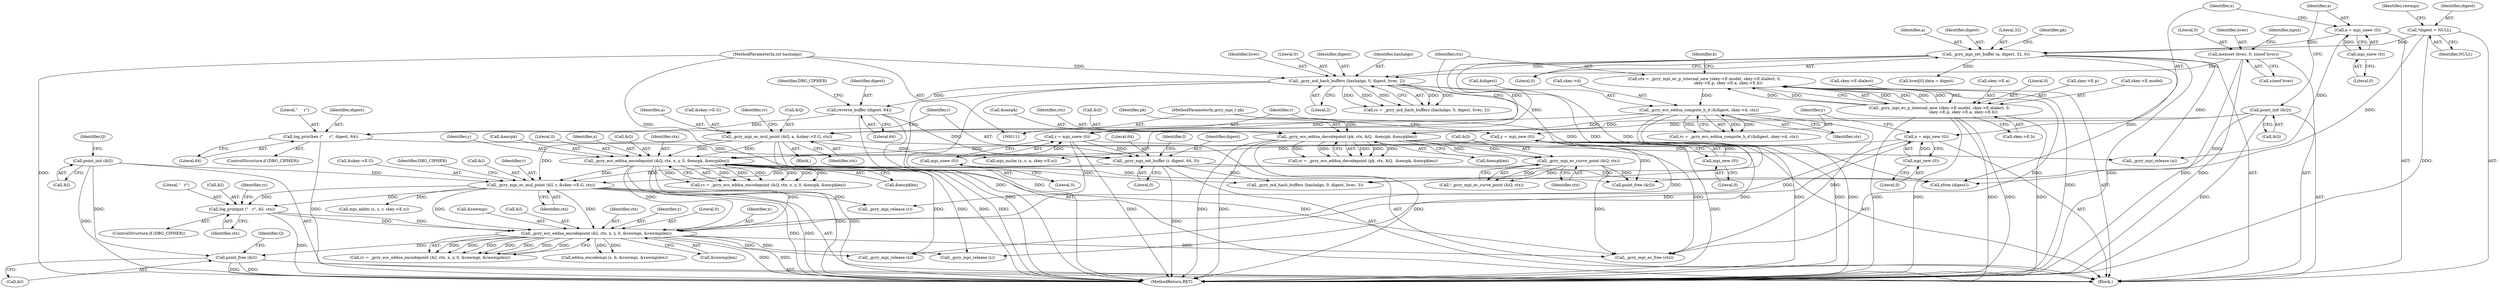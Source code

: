 digraph "0_gnupg_5a22de904a0a366ae79f03ff1e13a1232a89e26b@API" {
"1000598" [label="(Call,point_free (&I))"];
"1000418" [label="(Call,_gcry_ecc_eddsa_encodepoint (&I, ctx, x, y, 0, &rawmpi, &rawmpilen))"];
"1000411" [label="(Call,log_printpnt (\"   r\", &I, ctx))"];
"1000398" [label="(Call,_gcry_mpi_ec_mul_point (&I, r, &skey->E.G, ctx))"];
"1000160" [label="(Call,point_init (&I))"];
"1000393" [label="(Call,_gcry_mpi_set_buffer (r, digest, 64, 0))"];
"1000178" [label="(Call,r = mpi_snew (0))"];
"1000180" [label="(Call,mpi_snew (0))"];
"1000389" [label="(Call,log_printhex (\"     r\", digest, 64))"];
"1000384" [label="(Call,reverse_buffer (digest, 64))"];
"1000375" [label="(Call,_gcry_md_hash_buffers (hashalgo, 0, digest, hvec, 2))"];
"1000116" [label="(MethodParameterIn,int hashalgo)"];
"1000243" [label="(Call,_gcry_mpi_set_buffer (a, digest, 32, 0))"];
"1000166" [label="(Call,a = mpi_snew (0))"];
"1000168" [label="(Call,mpi_snew (0))"];
"1000127" [label="(Call,*digest = NULL)"];
"1000149" [label="(Call,memset (hvec, 0, sizeof hvec))"];
"1000284" [label="(Call,_gcry_mpi_ec_mul_point (&Q, a, &skey->E.G, ctx))"];
"1000163" [label="(Call,point_init (&Q))"];
"1000233" [label="(Call,_gcry_ecc_eddsa_compute_h_d (&digest, skey->d, ctx))"];
"1000182" [label="(Call,ctx = _gcry_mpi_ec_p_internal_new (skey->E.model, skey->E.dialect, 0,\n                                      skey->E.p, skey->E.a, skey->E.b))"];
"1000184" [label="(Call,_gcry_mpi_ec_p_internal_new (skey->E.model, skey->E.dialect, 0,\n                                      skey->E.p, skey->E.a, skey->E.b))"];
"1000273" [label="(Call,_gcry_mpi_ec_curve_point (&Q, ctx))"];
"1000253" [label="(Call,_gcry_ecc_eddsa_decodepoint (pk, ctx, &Q,  &encpk, &encpklen))"];
"1000117" [label="(MethodParameterIn,gcry_mpi_t pk)"];
"1000297" [label="(Call,_gcry_ecc_eddsa_encodepoint (&Q, ctx, x, y, 0, &encpk, &encpklen))"];
"1000170" [label="(Call,x = mpi_new (0))"];
"1000172" [label="(Call,mpi_new (0))"];
"1000174" [label="(Call,y = mpi_new (0))"];
"1000176" [label="(Call,mpi_new (0))"];
"1000251" [label="(Call,rc = _gcry_ecc_eddsa_decodepoint (pk, ctx, &Q,  &encpk, &encpklen))"];
"1000258" [label="(Call,&encpk)"];
"1000412" [label="(Literal,\"   r\")"];
"1000393" [label="(Call,_gcry_mpi_set_buffer (r, digest, 64, 0))"];
"1000397" [label="(Literal,0)"];
"1000424" [label="(Literal,0)"];
"1000537" [label="(Call,mpi_mulm (s, s, a, skey->E.n))"];
"1000172" [label="(Call,mpi_new (0))"];
"1000181" [label="(Literal,0)"];
"1000170" [label="(Call,x = mpi_new (0))"];
"1000415" [label="(Identifier,ctx)"];
"1000408" [label="(Identifier,ctx)"];
"1000260" [label="(Call,&encpklen)"];
"1000249" [label="(Identifier,pk)"];
"1000171" [label="(Identifier,x)"];
"1000378" [label="(Identifier,digest)"];
"1000298" [label="(Call,&Q)"];
"1000169" [label="(Literal,0)"];
"1000594" [label="(Call,xfree (digest))"];
"1000174" [label="(Call,y = mpi_new (0))"];
"1000376" [label="(Identifier,hashalgo)"];
"1000603" [label="(Identifier,Q)"];
"1000151" [label="(Literal,0)"];
"1000296" [label="(Identifier,rc)"];
"1000413" [label="(Call,&I)"];
"1000212" [label="(Identifier,b)"];
"1000590" [label="(Call,_gcry_mpi_release (y))"];
"1000135" [label="(Identifier,rawmpi)"];
"1000201" [label="(Call,skey->E.a)"];
"1000163" [label="(Call,point_init (&Q))"];
"1000164" [label="(Call,&Q)"];
"1000380" [label="(Literal,2)"];
"1000505" [label="(Call,_gcry_md_hash_buffers (hashalgo, 0, digest, hvec, 3))"];
"1000182" [label="(Call,ctx = _gcry_mpi_ec_p_internal_new (skey->E.model, skey->E.dialect, 0,\n                                      skey->E.p, skey->E.a, skey->E.b))"];
"1000300" [label="(Identifier,ctx)"];
"1000410" [label="(Identifier,DBG_CIPHER)"];
"1000195" [label="(Literal,0)"];
"1000206" [label="(Call,skey->E.b)"];
"1000295" [label="(Call,rc = _gcry_ecc_eddsa_encodepoint (&Q, ctx, x, y, 0, &encpk, &encpklen))"];
"1000244" [label="(Identifier,a)"];
"1000598" [label="(Call,point_free (&I))"];
"1000129" [label="(Identifier,NULL)"];
"1000586" [label="(Call,_gcry_mpi_release (a))"];
"1000116" [label="(MethodParameterIn,int hashalgo)"];
"1000599" [label="(Call,&I)"];
"1000285" [label="(Call,&Q)"];
"1000276" [label="(Identifier,ctx)"];
"1000384" [label="(Call,reverse_buffer (digest, 64))"];
"1000392" [label="(Literal,64)"];
"1000255" [label="(Identifier,ctx)"];
"1000231" [label="(Call,rc = _gcry_ecc_eddsa_compute_h_d (&digest, skey->d, ctx))"];
"1000243" [label="(Call,_gcry_mpi_set_buffer (a, digest, 32, 0))"];
"1000422" [label="(Identifier,x)"];
"1000149" [label="(Call,memset (hvec, 0, sizeof hvec))"];
"1000196" [label="(Call,skey->E.p)"];
"1000386" [label="(Literal,64)"];
"1000160" [label="(Call,point_init (&I))"];
"1000185" [label="(Call,skey->E.model)"];
"1000245" [label="(Identifier,digest)"];
"1000588" [label="(Call,_gcry_mpi_release (x))"];
"1000247" [label="(Literal,0)"];
"1000166" [label="(Call,a = mpi_snew (0))"];
"1000253" [label="(Call,_gcry_ecc_eddsa_decodepoint (pk, ctx, &Q,  &encpk, &encpklen))"];
"1000379" [label="(Identifier,hvec)"];
"1000546" [label="(Call,mpi_addm (s, s, r, skey->E.n))"];
"1000416" [label="(Call,rc = _gcry_ecc_eddsa_encodepoint (&I, ctx, x, y, 0, &rawmpi, &rawmpilen))"];
"1000400" [label="(Identifier,I)"];
"1000388" [label="(Identifier,DBG_CIPHER)"];
"1000375" [label="(Call,_gcry_md_hash_buffers (hashalgo, 0, digest, hvec, 2))"];
"1000161" [label="(Call,&I)"];
"1000601" [label="(Call,point_free (&Q))"];
"1000557" [label="(Call,eddsa_encodempi (s, b, &rawmpi, &rawmpilen))"];
"1000387" [label="(ControlStructure,if (DBG_CIPHER))"];
"1000306" [label="(Call,&encpklen)"];
"1000177" [label="(Literal,0)"];
"1000610" [label="(MethodReturn,RET)"];
"1000236" [label="(Call,skey->d)"];
"1000117" [label="(MethodParameterIn,gcry_mpi_t pk)"];
"1000167" [label="(Identifier,a)"];
"1000411" [label="(Call,log_printpnt (\"   r\", &I, ctx))"];
"1000190" [label="(Call,skey->E.dialect)"];
"1000390" [label="(Literal,\"     r\")"];
"1000399" [label="(Call,&I)"];
"1000389" [label="(Call,log_printhex (\"     r\", digest, 64))"];
"1000127" [label="(Call,*digest = NULL)"];
"1000183" [label="(Identifier,ctx)"];
"1000283" [label="(Block,)"];
"1000152" [label="(Call,sizeof hvec)"];
"1000409" [label="(ControlStructure,if (DBG_CIPHER))"];
"1000256" [label="(Call,&Q)"];
"1000427" [label="(Call,&rawmpilen)"];
"1000118" [label="(Block,)"];
"1000294" [label="(Identifier,ctx)"];
"1000175" [label="(Identifier,y)"];
"1000297" [label="(Call,_gcry_ecc_eddsa_encodepoint (&Q, ctx, x, y, 0, &encpk, &encpklen))"];
"1000234" [label="(Call,&digest)"];
"1000395" [label="(Identifier,digest)"];
"1000592" [label="(Call,_gcry_mpi_release (r))"];
"1000178" [label="(Call,r = mpi_snew (0))"];
"1000150" [label="(Identifier,hvec)"];
"1000157" [label="(Identifier,input)"];
"1000287" [label="(Identifier,a)"];
"1000401" [label="(Identifier,r)"];
"1000184" [label="(Call,_gcry_mpi_ec_p_internal_new (skey->E.model, skey->E.dialect, 0,\n                                      skey->E.p, skey->E.a, skey->E.b))"];
"1000284" [label="(Call,_gcry_mpi_ec_mul_point (&Q, a, &skey->E.G, ctx))"];
"1000246" [label="(Literal,32)"];
"1000418" [label="(Call,_gcry_ecc_eddsa_encodepoint (&I, ctx, x, y, 0, &rawmpi, &rawmpilen))"];
"1000233" [label="(Call,_gcry_ecc_eddsa_compute_h_d (&digest, skey->d, ctx))"];
"1000425" [label="(Call,&rawmpi)"];
"1000128" [label="(Identifier,digest)"];
"1000273" [label="(Call,_gcry_mpi_ec_curve_point (&Q, ctx))"];
"1000179" [label="(Identifier,r)"];
"1000394" [label="(Identifier,r)"];
"1000302" [label="(Identifier,y)"];
"1000288" [label="(Call,&skey->E.G)"];
"1000419" [label="(Call,&I)"];
"1000168" [label="(Call,mpi_snew (0))"];
"1000304" [label="(Call,&encpk)"];
"1000176" [label="(Call,mpi_new (0))"];
"1000303" [label="(Literal,0)"];
"1000402" [label="(Call,&skey->E.G)"];
"1000272" [label="(Call,!_gcry_mpi_ec_curve_point (&Q, ctx))"];
"1000421" [label="(Identifier,ctx)"];
"1000417" [label="(Identifier,rc)"];
"1000173" [label="(Literal,0)"];
"1000254" [label="(Identifier,pk)"];
"1000596" [label="(Call,_gcry_mpi_ec_free (ctx))"];
"1000398" [label="(Call,_gcry_mpi_ec_mul_point (&I, r, &skey->E.G, ctx))"];
"1000165" [label="(Identifier,Q)"];
"1000336" [label="(Call,hvec[0].data = digest)"];
"1000423" [label="(Identifier,y)"];
"1000391" [label="(Identifier,digest)"];
"1000301" [label="(Identifier,x)"];
"1000385" [label="(Identifier,digest)"];
"1000239" [label="(Identifier,ctx)"];
"1000377" [label="(Literal,0)"];
"1000180" [label="(Call,mpi_snew (0))"];
"1000373" [label="(Call,rc = _gcry_md_hash_buffers (hashalgo, 0, digest, hvec, 2))"];
"1000274" [label="(Call,&Q)"];
"1000396" [label="(Literal,64)"];
"1000598" -> "1000118"  [label="AST: "];
"1000598" -> "1000599"  [label="CFG: "];
"1000599" -> "1000598"  [label="AST: "];
"1000603" -> "1000598"  [label="CFG: "];
"1000598" -> "1000610"  [label="DDG: "];
"1000598" -> "1000610"  [label="DDG: "];
"1000418" -> "1000598"  [label="DDG: "];
"1000160" -> "1000598"  [label="DDG: "];
"1000418" -> "1000416"  [label="AST: "];
"1000418" -> "1000427"  [label="CFG: "];
"1000419" -> "1000418"  [label="AST: "];
"1000421" -> "1000418"  [label="AST: "];
"1000422" -> "1000418"  [label="AST: "];
"1000423" -> "1000418"  [label="AST: "];
"1000424" -> "1000418"  [label="AST: "];
"1000425" -> "1000418"  [label="AST: "];
"1000427" -> "1000418"  [label="AST: "];
"1000416" -> "1000418"  [label="CFG: "];
"1000418" -> "1000610"  [label="DDG: "];
"1000418" -> "1000610"  [label="DDG: "];
"1000418" -> "1000416"  [label="DDG: "];
"1000418" -> "1000416"  [label="DDG: "];
"1000418" -> "1000416"  [label="DDG: "];
"1000418" -> "1000416"  [label="DDG: "];
"1000418" -> "1000416"  [label="DDG: "];
"1000418" -> "1000416"  [label="DDG: "];
"1000418" -> "1000416"  [label="DDG: "];
"1000411" -> "1000418"  [label="DDG: "];
"1000411" -> "1000418"  [label="DDG: "];
"1000398" -> "1000418"  [label="DDG: "];
"1000398" -> "1000418"  [label="DDG: "];
"1000297" -> "1000418"  [label="DDG: "];
"1000297" -> "1000418"  [label="DDG: "];
"1000170" -> "1000418"  [label="DDG: "];
"1000174" -> "1000418"  [label="DDG: "];
"1000418" -> "1000557"  [label="DDG: "];
"1000418" -> "1000557"  [label="DDG: "];
"1000418" -> "1000588"  [label="DDG: "];
"1000418" -> "1000590"  [label="DDG: "];
"1000418" -> "1000596"  [label="DDG: "];
"1000411" -> "1000409"  [label="AST: "];
"1000411" -> "1000415"  [label="CFG: "];
"1000412" -> "1000411"  [label="AST: "];
"1000413" -> "1000411"  [label="AST: "];
"1000415" -> "1000411"  [label="AST: "];
"1000417" -> "1000411"  [label="CFG: "];
"1000411" -> "1000610"  [label="DDG: "];
"1000398" -> "1000411"  [label="DDG: "];
"1000398" -> "1000411"  [label="DDG: "];
"1000398" -> "1000118"  [label="AST: "];
"1000398" -> "1000408"  [label="CFG: "];
"1000399" -> "1000398"  [label="AST: "];
"1000401" -> "1000398"  [label="AST: "];
"1000402" -> "1000398"  [label="AST: "];
"1000408" -> "1000398"  [label="AST: "];
"1000410" -> "1000398"  [label="CFG: "];
"1000398" -> "1000610"  [label="DDG: "];
"1000398" -> "1000610"  [label="DDG: "];
"1000160" -> "1000398"  [label="DDG: "];
"1000393" -> "1000398"  [label="DDG: "];
"1000284" -> "1000398"  [label="DDG: "];
"1000273" -> "1000398"  [label="DDG: "];
"1000297" -> "1000398"  [label="DDG: "];
"1000398" -> "1000546"  [label="DDG: "];
"1000398" -> "1000592"  [label="DDG: "];
"1000160" -> "1000118"  [label="AST: "];
"1000160" -> "1000161"  [label="CFG: "];
"1000161" -> "1000160"  [label="AST: "];
"1000165" -> "1000160"  [label="CFG: "];
"1000160" -> "1000610"  [label="DDG: "];
"1000393" -> "1000118"  [label="AST: "];
"1000393" -> "1000397"  [label="CFG: "];
"1000394" -> "1000393"  [label="AST: "];
"1000395" -> "1000393"  [label="AST: "];
"1000396" -> "1000393"  [label="AST: "];
"1000397" -> "1000393"  [label="AST: "];
"1000400" -> "1000393"  [label="CFG: "];
"1000393" -> "1000610"  [label="DDG: "];
"1000178" -> "1000393"  [label="DDG: "];
"1000389" -> "1000393"  [label="DDG: "];
"1000384" -> "1000393"  [label="DDG: "];
"1000393" -> "1000505"  [label="DDG: "];
"1000393" -> "1000594"  [label="DDG: "];
"1000178" -> "1000118"  [label="AST: "];
"1000178" -> "1000180"  [label="CFG: "];
"1000179" -> "1000178"  [label="AST: "];
"1000180" -> "1000178"  [label="AST: "];
"1000183" -> "1000178"  [label="CFG: "];
"1000178" -> "1000610"  [label="DDG: "];
"1000180" -> "1000178"  [label="DDG: "];
"1000178" -> "1000592"  [label="DDG: "];
"1000180" -> "1000181"  [label="CFG: "];
"1000181" -> "1000180"  [label="AST: "];
"1000389" -> "1000387"  [label="AST: "];
"1000389" -> "1000392"  [label="CFG: "];
"1000390" -> "1000389"  [label="AST: "];
"1000391" -> "1000389"  [label="AST: "];
"1000392" -> "1000389"  [label="AST: "];
"1000394" -> "1000389"  [label="CFG: "];
"1000389" -> "1000610"  [label="DDG: "];
"1000384" -> "1000389"  [label="DDG: "];
"1000384" -> "1000118"  [label="AST: "];
"1000384" -> "1000386"  [label="CFG: "];
"1000385" -> "1000384"  [label="AST: "];
"1000386" -> "1000384"  [label="AST: "];
"1000388" -> "1000384"  [label="CFG: "];
"1000384" -> "1000610"  [label="DDG: "];
"1000375" -> "1000384"  [label="DDG: "];
"1000375" -> "1000373"  [label="AST: "];
"1000375" -> "1000380"  [label="CFG: "];
"1000376" -> "1000375"  [label="AST: "];
"1000377" -> "1000375"  [label="AST: "];
"1000378" -> "1000375"  [label="AST: "];
"1000379" -> "1000375"  [label="AST: "];
"1000380" -> "1000375"  [label="AST: "];
"1000373" -> "1000375"  [label="CFG: "];
"1000375" -> "1000610"  [label="DDG: "];
"1000375" -> "1000610"  [label="DDG: "];
"1000375" -> "1000373"  [label="DDG: "];
"1000375" -> "1000373"  [label="DDG: "];
"1000375" -> "1000373"  [label="DDG: "];
"1000375" -> "1000373"  [label="DDG: "];
"1000375" -> "1000373"  [label="DDG: "];
"1000116" -> "1000375"  [label="DDG: "];
"1000243" -> "1000375"  [label="DDG: "];
"1000149" -> "1000375"  [label="DDG: "];
"1000375" -> "1000505"  [label="DDG: "];
"1000375" -> "1000505"  [label="DDG: "];
"1000375" -> "1000594"  [label="DDG: "];
"1000116" -> "1000111"  [label="AST: "];
"1000116" -> "1000610"  [label="DDG: "];
"1000116" -> "1000505"  [label="DDG: "];
"1000243" -> "1000118"  [label="AST: "];
"1000243" -> "1000247"  [label="CFG: "];
"1000244" -> "1000243"  [label="AST: "];
"1000245" -> "1000243"  [label="AST: "];
"1000246" -> "1000243"  [label="AST: "];
"1000247" -> "1000243"  [label="AST: "];
"1000249" -> "1000243"  [label="CFG: "];
"1000243" -> "1000610"  [label="DDG: "];
"1000166" -> "1000243"  [label="DDG: "];
"1000127" -> "1000243"  [label="DDG: "];
"1000243" -> "1000284"  [label="DDG: "];
"1000243" -> "1000336"  [label="DDG: "];
"1000243" -> "1000537"  [label="DDG: "];
"1000243" -> "1000586"  [label="DDG: "];
"1000243" -> "1000594"  [label="DDG: "];
"1000166" -> "1000118"  [label="AST: "];
"1000166" -> "1000168"  [label="CFG: "];
"1000167" -> "1000166"  [label="AST: "];
"1000168" -> "1000166"  [label="AST: "];
"1000171" -> "1000166"  [label="CFG: "];
"1000168" -> "1000166"  [label="DDG: "];
"1000166" -> "1000586"  [label="DDG: "];
"1000168" -> "1000169"  [label="CFG: "];
"1000169" -> "1000168"  [label="AST: "];
"1000127" -> "1000118"  [label="AST: "];
"1000127" -> "1000129"  [label="CFG: "];
"1000128" -> "1000127"  [label="AST: "];
"1000129" -> "1000127"  [label="AST: "];
"1000135" -> "1000127"  [label="CFG: "];
"1000127" -> "1000610"  [label="DDG: "];
"1000127" -> "1000594"  [label="DDG: "];
"1000149" -> "1000118"  [label="AST: "];
"1000149" -> "1000152"  [label="CFG: "];
"1000150" -> "1000149"  [label="AST: "];
"1000151" -> "1000149"  [label="AST: "];
"1000152" -> "1000149"  [label="AST: "];
"1000157" -> "1000149"  [label="CFG: "];
"1000149" -> "1000610"  [label="DDG: "];
"1000149" -> "1000610"  [label="DDG: "];
"1000284" -> "1000283"  [label="AST: "];
"1000284" -> "1000294"  [label="CFG: "];
"1000285" -> "1000284"  [label="AST: "];
"1000287" -> "1000284"  [label="AST: "];
"1000288" -> "1000284"  [label="AST: "];
"1000294" -> "1000284"  [label="AST: "];
"1000296" -> "1000284"  [label="CFG: "];
"1000284" -> "1000610"  [label="DDG: "];
"1000284" -> "1000610"  [label="DDG: "];
"1000163" -> "1000284"  [label="DDG: "];
"1000233" -> "1000284"  [label="DDG: "];
"1000284" -> "1000297"  [label="DDG: "];
"1000284" -> "1000297"  [label="DDG: "];
"1000284" -> "1000537"  [label="DDG: "];
"1000284" -> "1000586"  [label="DDG: "];
"1000163" -> "1000118"  [label="AST: "];
"1000163" -> "1000164"  [label="CFG: "];
"1000164" -> "1000163"  [label="AST: "];
"1000167" -> "1000163"  [label="CFG: "];
"1000163" -> "1000610"  [label="DDG: "];
"1000163" -> "1000253"  [label="DDG: "];
"1000163" -> "1000601"  [label="DDG: "];
"1000233" -> "1000231"  [label="AST: "];
"1000233" -> "1000239"  [label="CFG: "];
"1000234" -> "1000233"  [label="AST: "];
"1000236" -> "1000233"  [label="AST: "];
"1000239" -> "1000233"  [label="AST: "];
"1000231" -> "1000233"  [label="CFG: "];
"1000233" -> "1000610"  [label="DDG: "];
"1000233" -> "1000610"  [label="DDG: "];
"1000233" -> "1000231"  [label="DDG: "];
"1000233" -> "1000231"  [label="DDG: "];
"1000233" -> "1000231"  [label="DDG: "];
"1000182" -> "1000233"  [label="DDG: "];
"1000233" -> "1000253"  [label="DDG: "];
"1000233" -> "1000596"  [label="DDG: "];
"1000182" -> "1000118"  [label="AST: "];
"1000182" -> "1000184"  [label="CFG: "];
"1000183" -> "1000182"  [label="AST: "];
"1000184" -> "1000182"  [label="AST: "];
"1000212" -> "1000182"  [label="CFG: "];
"1000182" -> "1000610"  [label="DDG: "];
"1000184" -> "1000182"  [label="DDG: "];
"1000184" -> "1000182"  [label="DDG: "];
"1000184" -> "1000182"  [label="DDG: "];
"1000184" -> "1000182"  [label="DDG: "];
"1000184" -> "1000182"  [label="DDG: "];
"1000184" -> "1000182"  [label="DDG: "];
"1000182" -> "1000596"  [label="DDG: "];
"1000184" -> "1000206"  [label="CFG: "];
"1000185" -> "1000184"  [label="AST: "];
"1000190" -> "1000184"  [label="AST: "];
"1000195" -> "1000184"  [label="AST: "];
"1000196" -> "1000184"  [label="AST: "];
"1000201" -> "1000184"  [label="AST: "];
"1000206" -> "1000184"  [label="AST: "];
"1000184" -> "1000610"  [label="DDG: "];
"1000184" -> "1000610"  [label="DDG: "];
"1000184" -> "1000610"  [label="DDG: "];
"1000184" -> "1000610"  [label="DDG: "];
"1000184" -> "1000610"  [label="DDG: "];
"1000273" -> "1000272"  [label="AST: "];
"1000273" -> "1000276"  [label="CFG: "];
"1000274" -> "1000273"  [label="AST: "];
"1000276" -> "1000273"  [label="AST: "];
"1000272" -> "1000273"  [label="CFG: "];
"1000273" -> "1000272"  [label="DDG: "];
"1000273" -> "1000272"  [label="DDG: "];
"1000253" -> "1000273"  [label="DDG: "];
"1000253" -> "1000273"  [label="DDG: "];
"1000273" -> "1000596"  [label="DDG: "];
"1000273" -> "1000601"  [label="DDG: "];
"1000253" -> "1000251"  [label="AST: "];
"1000253" -> "1000260"  [label="CFG: "];
"1000254" -> "1000253"  [label="AST: "];
"1000255" -> "1000253"  [label="AST: "];
"1000256" -> "1000253"  [label="AST: "];
"1000258" -> "1000253"  [label="AST: "];
"1000260" -> "1000253"  [label="AST: "];
"1000251" -> "1000253"  [label="CFG: "];
"1000253" -> "1000610"  [label="DDG: "];
"1000253" -> "1000610"  [label="DDG: "];
"1000253" -> "1000610"  [label="DDG: "];
"1000253" -> "1000251"  [label="DDG: "];
"1000253" -> "1000251"  [label="DDG: "];
"1000253" -> "1000251"  [label="DDG: "];
"1000253" -> "1000251"  [label="DDG: "];
"1000253" -> "1000251"  [label="DDG: "];
"1000117" -> "1000253"  [label="DDG: "];
"1000253" -> "1000596"  [label="DDG: "];
"1000253" -> "1000601"  [label="DDG: "];
"1000117" -> "1000111"  [label="AST: "];
"1000117" -> "1000610"  [label="DDG: "];
"1000297" -> "1000295"  [label="AST: "];
"1000297" -> "1000306"  [label="CFG: "];
"1000298" -> "1000297"  [label="AST: "];
"1000300" -> "1000297"  [label="AST: "];
"1000301" -> "1000297"  [label="AST: "];
"1000302" -> "1000297"  [label="AST: "];
"1000303" -> "1000297"  [label="AST: "];
"1000304" -> "1000297"  [label="AST: "];
"1000306" -> "1000297"  [label="AST: "];
"1000295" -> "1000297"  [label="CFG: "];
"1000297" -> "1000610"  [label="DDG: "];
"1000297" -> "1000610"  [label="DDG: "];
"1000297" -> "1000295"  [label="DDG: "];
"1000297" -> "1000295"  [label="DDG: "];
"1000297" -> "1000295"  [label="DDG: "];
"1000297" -> "1000295"  [label="DDG: "];
"1000297" -> "1000295"  [label="DDG: "];
"1000297" -> "1000295"  [label="DDG: "];
"1000297" -> "1000295"  [label="DDG: "];
"1000170" -> "1000297"  [label="DDG: "];
"1000174" -> "1000297"  [label="DDG: "];
"1000297" -> "1000588"  [label="DDG: "];
"1000297" -> "1000590"  [label="DDG: "];
"1000297" -> "1000596"  [label="DDG: "];
"1000297" -> "1000601"  [label="DDG: "];
"1000170" -> "1000118"  [label="AST: "];
"1000170" -> "1000172"  [label="CFG: "];
"1000171" -> "1000170"  [label="AST: "];
"1000172" -> "1000170"  [label="AST: "];
"1000175" -> "1000170"  [label="CFG: "];
"1000172" -> "1000170"  [label="DDG: "];
"1000170" -> "1000588"  [label="DDG: "];
"1000172" -> "1000173"  [label="CFG: "];
"1000173" -> "1000172"  [label="AST: "];
"1000174" -> "1000118"  [label="AST: "];
"1000174" -> "1000176"  [label="CFG: "];
"1000175" -> "1000174"  [label="AST: "];
"1000176" -> "1000174"  [label="AST: "];
"1000179" -> "1000174"  [label="CFG: "];
"1000174" -> "1000610"  [label="DDG: "];
"1000176" -> "1000174"  [label="DDG: "];
"1000174" -> "1000590"  [label="DDG: "];
"1000176" -> "1000177"  [label="CFG: "];
"1000177" -> "1000176"  [label="AST: "];
}
